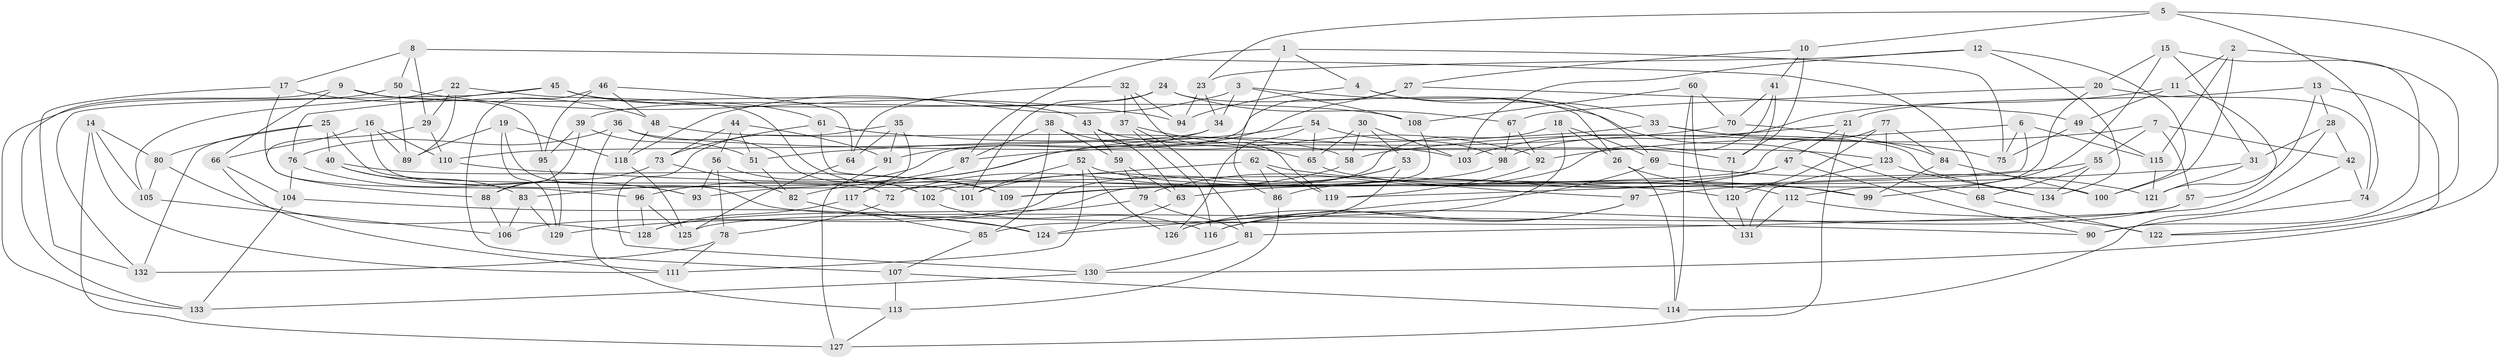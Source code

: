// Generated by graph-tools (version 1.1) at 2025/02/03/09/25 03:02:56]
// undirected, 134 vertices, 268 edges
graph export_dot {
graph [start="1"]
  node [color=gray90,style=filled];
  1;
  2;
  3;
  4;
  5;
  6;
  7;
  8;
  9;
  10;
  11;
  12;
  13;
  14;
  15;
  16;
  17;
  18;
  19;
  20;
  21;
  22;
  23;
  24;
  25;
  26;
  27;
  28;
  29;
  30;
  31;
  32;
  33;
  34;
  35;
  36;
  37;
  38;
  39;
  40;
  41;
  42;
  43;
  44;
  45;
  46;
  47;
  48;
  49;
  50;
  51;
  52;
  53;
  54;
  55;
  56;
  57;
  58;
  59;
  60;
  61;
  62;
  63;
  64;
  65;
  66;
  67;
  68;
  69;
  70;
  71;
  72;
  73;
  74;
  75;
  76;
  77;
  78;
  79;
  80;
  81;
  82;
  83;
  84;
  85;
  86;
  87;
  88;
  89;
  90;
  91;
  92;
  93;
  94;
  95;
  96;
  97;
  98;
  99;
  100;
  101;
  102;
  103;
  104;
  105;
  106;
  107;
  108;
  109;
  110;
  111;
  112;
  113;
  114;
  115;
  116;
  117;
  118;
  119;
  120;
  121;
  122;
  123;
  124;
  125;
  126;
  127;
  128;
  129;
  130;
  131;
  132;
  133;
  134;
  1 -- 87;
  1 -- 4;
  1 -- 75;
  1 -- 86;
  2 -- 122;
  2 -- 11;
  2 -- 115;
  2 -- 100;
  3 -- 118;
  3 -- 68;
  3 -- 108;
  3 -- 34;
  4 -- 33;
  4 -- 94;
  4 -- 69;
  5 -- 10;
  5 -- 74;
  5 -- 122;
  5 -- 23;
  6 -- 75;
  6 -- 115;
  6 -- 92;
  6 -- 119;
  7 -- 58;
  7 -- 55;
  7 -- 42;
  7 -- 57;
  8 -- 29;
  8 -- 50;
  8 -- 68;
  8 -- 17;
  9 -- 95;
  9 -- 43;
  9 -- 133;
  9 -- 66;
  10 -- 27;
  10 -- 71;
  10 -- 41;
  11 -- 57;
  11 -- 98;
  11 -- 49;
  12 -- 134;
  12 -- 100;
  12 -- 103;
  12 -- 23;
  13 -- 130;
  13 -- 28;
  13 -- 21;
  13 -- 121;
  14 -- 80;
  14 -- 111;
  14 -- 127;
  14 -- 105;
  15 -- 31;
  15 -- 90;
  15 -- 99;
  15 -- 20;
  16 -- 89;
  16 -- 110;
  16 -- 66;
  16 -- 101;
  17 -- 132;
  17 -- 48;
  17 -- 96;
  18 -- 102;
  18 -- 126;
  18 -- 69;
  18 -- 26;
  19 -- 89;
  19 -- 129;
  19 -- 118;
  19 -- 90;
  20 -- 67;
  20 -- 112;
  20 -- 74;
  21 -- 47;
  21 -- 103;
  21 -- 127;
  22 -- 89;
  22 -- 105;
  22 -- 29;
  22 -- 109;
  23 -- 94;
  23 -- 34;
  24 -- 26;
  24 -- 101;
  24 -- 39;
  24 -- 67;
  25 -- 72;
  25 -- 80;
  25 -- 40;
  25 -- 132;
  26 -- 99;
  26 -- 114;
  27 -- 49;
  27 -- 83;
  27 -- 117;
  28 -- 42;
  28 -- 31;
  28 -- 81;
  29 -- 88;
  29 -- 110;
  30 -- 58;
  30 -- 53;
  30 -- 103;
  30 -- 65;
  31 -- 121;
  31 -- 109;
  32 -- 64;
  32 -- 94;
  32 -- 37;
  32 -- 119;
  33 -- 134;
  33 -- 75;
  33 -- 51;
  34 -- 110;
  34 -- 91;
  35 -- 64;
  35 -- 91;
  35 -- 130;
  35 -- 117;
  36 -- 113;
  36 -- 123;
  36 -- 102;
  36 -- 76;
  37 -- 116;
  37 -- 65;
  37 -- 81;
  38 -- 92;
  38 -- 87;
  38 -- 59;
  38 -- 85;
  39 -- 95;
  39 -- 51;
  39 -- 88;
  40 -- 83;
  40 -- 109;
  40 -- 93;
  41 -- 79;
  41 -- 70;
  41 -- 71;
  42 -- 114;
  42 -- 74;
  43 -- 59;
  43 -- 71;
  43 -- 63;
  44 -- 56;
  44 -- 91;
  44 -- 51;
  44 -- 73;
  45 -- 61;
  45 -- 76;
  45 -- 108;
  45 -- 132;
  46 -- 48;
  46 -- 107;
  46 -- 64;
  46 -- 95;
  47 -- 86;
  47 -- 90;
  47 -- 63;
  48 -- 118;
  48 -- 58;
  49 -- 75;
  49 -- 115;
  50 -- 133;
  50 -- 94;
  50 -- 89;
  51 -- 82;
  52 -- 101;
  52 -- 126;
  52 -- 112;
  52 -- 111;
  53 -- 101;
  53 -- 85;
  53 -- 106;
  54 -- 98;
  54 -- 126;
  54 -- 65;
  54 -- 82;
  55 -- 68;
  55 -- 97;
  55 -- 134;
  56 -- 78;
  56 -- 102;
  56 -- 93;
  57 -- 125;
  57 -- 116;
  58 -- 72;
  59 -- 63;
  59 -- 79;
  60 -- 131;
  60 -- 108;
  60 -- 70;
  60 -- 114;
  61 -- 73;
  61 -- 103;
  61 -- 100;
  62 -- 119;
  62 -- 72;
  62 -- 86;
  62 -- 99;
  63 -- 124;
  64 -- 125;
  65 -- 97;
  66 -- 111;
  66 -- 104;
  67 -- 92;
  67 -- 98;
  68 -- 122;
  69 -- 121;
  69 -- 124;
  70 -- 87;
  70 -- 84;
  71 -- 120;
  72 -- 78;
  73 -- 82;
  73 -- 88;
  74 -- 90;
  76 -- 104;
  76 -- 93;
  77 -- 123;
  77 -- 93;
  77 -- 120;
  77 -- 84;
  78 -- 111;
  78 -- 132;
  79 -- 128;
  79 -- 81;
  80 -- 128;
  80 -- 105;
  81 -- 130;
  82 -- 85;
  83 -- 129;
  83 -- 106;
  84 -- 100;
  84 -- 99;
  85 -- 107;
  86 -- 113;
  87 -- 96;
  88 -- 106;
  91 -- 127;
  92 -- 119;
  95 -- 129;
  96 -- 125;
  96 -- 128;
  97 -- 126;
  97 -- 116;
  98 -- 109;
  102 -- 116;
  104 -- 133;
  104 -- 124;
  105 -- 106;
  107 -- 114;
  107 -- 113;
  108 -- 129;
  110 -- 120;
  112 -- 131;
  112 -- 122;
  113 -- 127;
  115 -- 121;
  117 -- 124;
  117 -- 128;
  118 -- 125;
  120 -- 131;
  123 -- 131;
  123 -- 134;
  130 -- 133;
}
